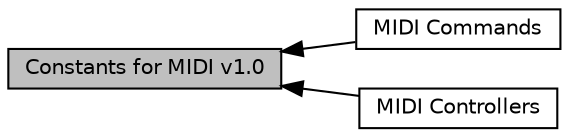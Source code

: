 digraph "Constants for MIDI v1.0"
{
  edge [fontname="Helvetica",fontsize="10",labelfontname="Helvetica",labelfontsize="10"];
  node [fontname="Helvetica",fontsize="10",shape=record];
  rankdir=LR;
  Node1 [label="MIDI Commands",height=0.2,width=0.4,color="black", fillcolor="white", style="filled",URL="$group___m_i_d_i___commands.html"];
  Node0 [label="Constants for MIDI v1.0",height=0.2,width=0.4,color="black", fillcolor="grey75", style="filled", fontcolor="black"];
  Node2 [label="MIDI Controllers",height=0.2,width=0.4,color="black", fillcolor="white", style="filled",URL="$group___m_i_d_i___controllers.html"];
  Node0->Node1 [shape=plaintext, dir="back", style="solid"];
  Node0->Node2 [shape=plaintext, dir="back", style="solid"];
}
